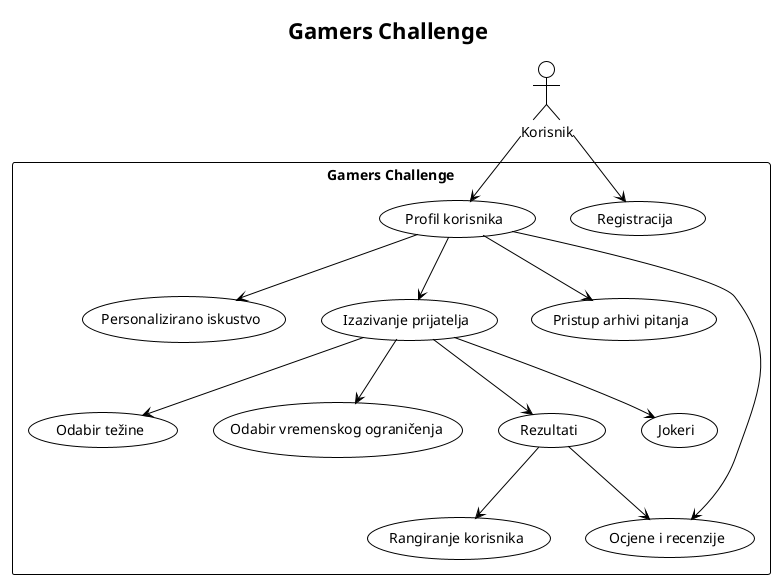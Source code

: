 @startuml GamersChallenge
!theme plain

title "Gamers Challenge"

rectangle "Gamers Challenge" {
    usecase "Registracija" as registracija
    usecase "Profil korisnika" as profil
    usecase "Personalizirano iskustvo" as iskustvo
    usecase "Odabir težine" as tezina
    usecase "Odabir vremenskog ograničenja" as vrijeme
    usecase "Izazivanje prijatelja" as izazov
    usecase "Pristup arhivi pitanja" as arhiva
    usecase "Rezultati" as rezultati
    usecase "Rangiranje korisnika" as rangiranje
    usecase "Jokeri" as jokeri
    usecase "Ocjene i recenzije" as ocjene
}

Korisnik --> registracija
Korisnik --> profil
profil --> iskustvo
profil --> izazov
profil --> arhiva
profil --> ocjene
izazov --> tezina
izazov --> vrijeme
izazov --> jokeri
izazov --> rezultati
rezultati --> rangiranje
rezultati --> ocjene

@enduml
